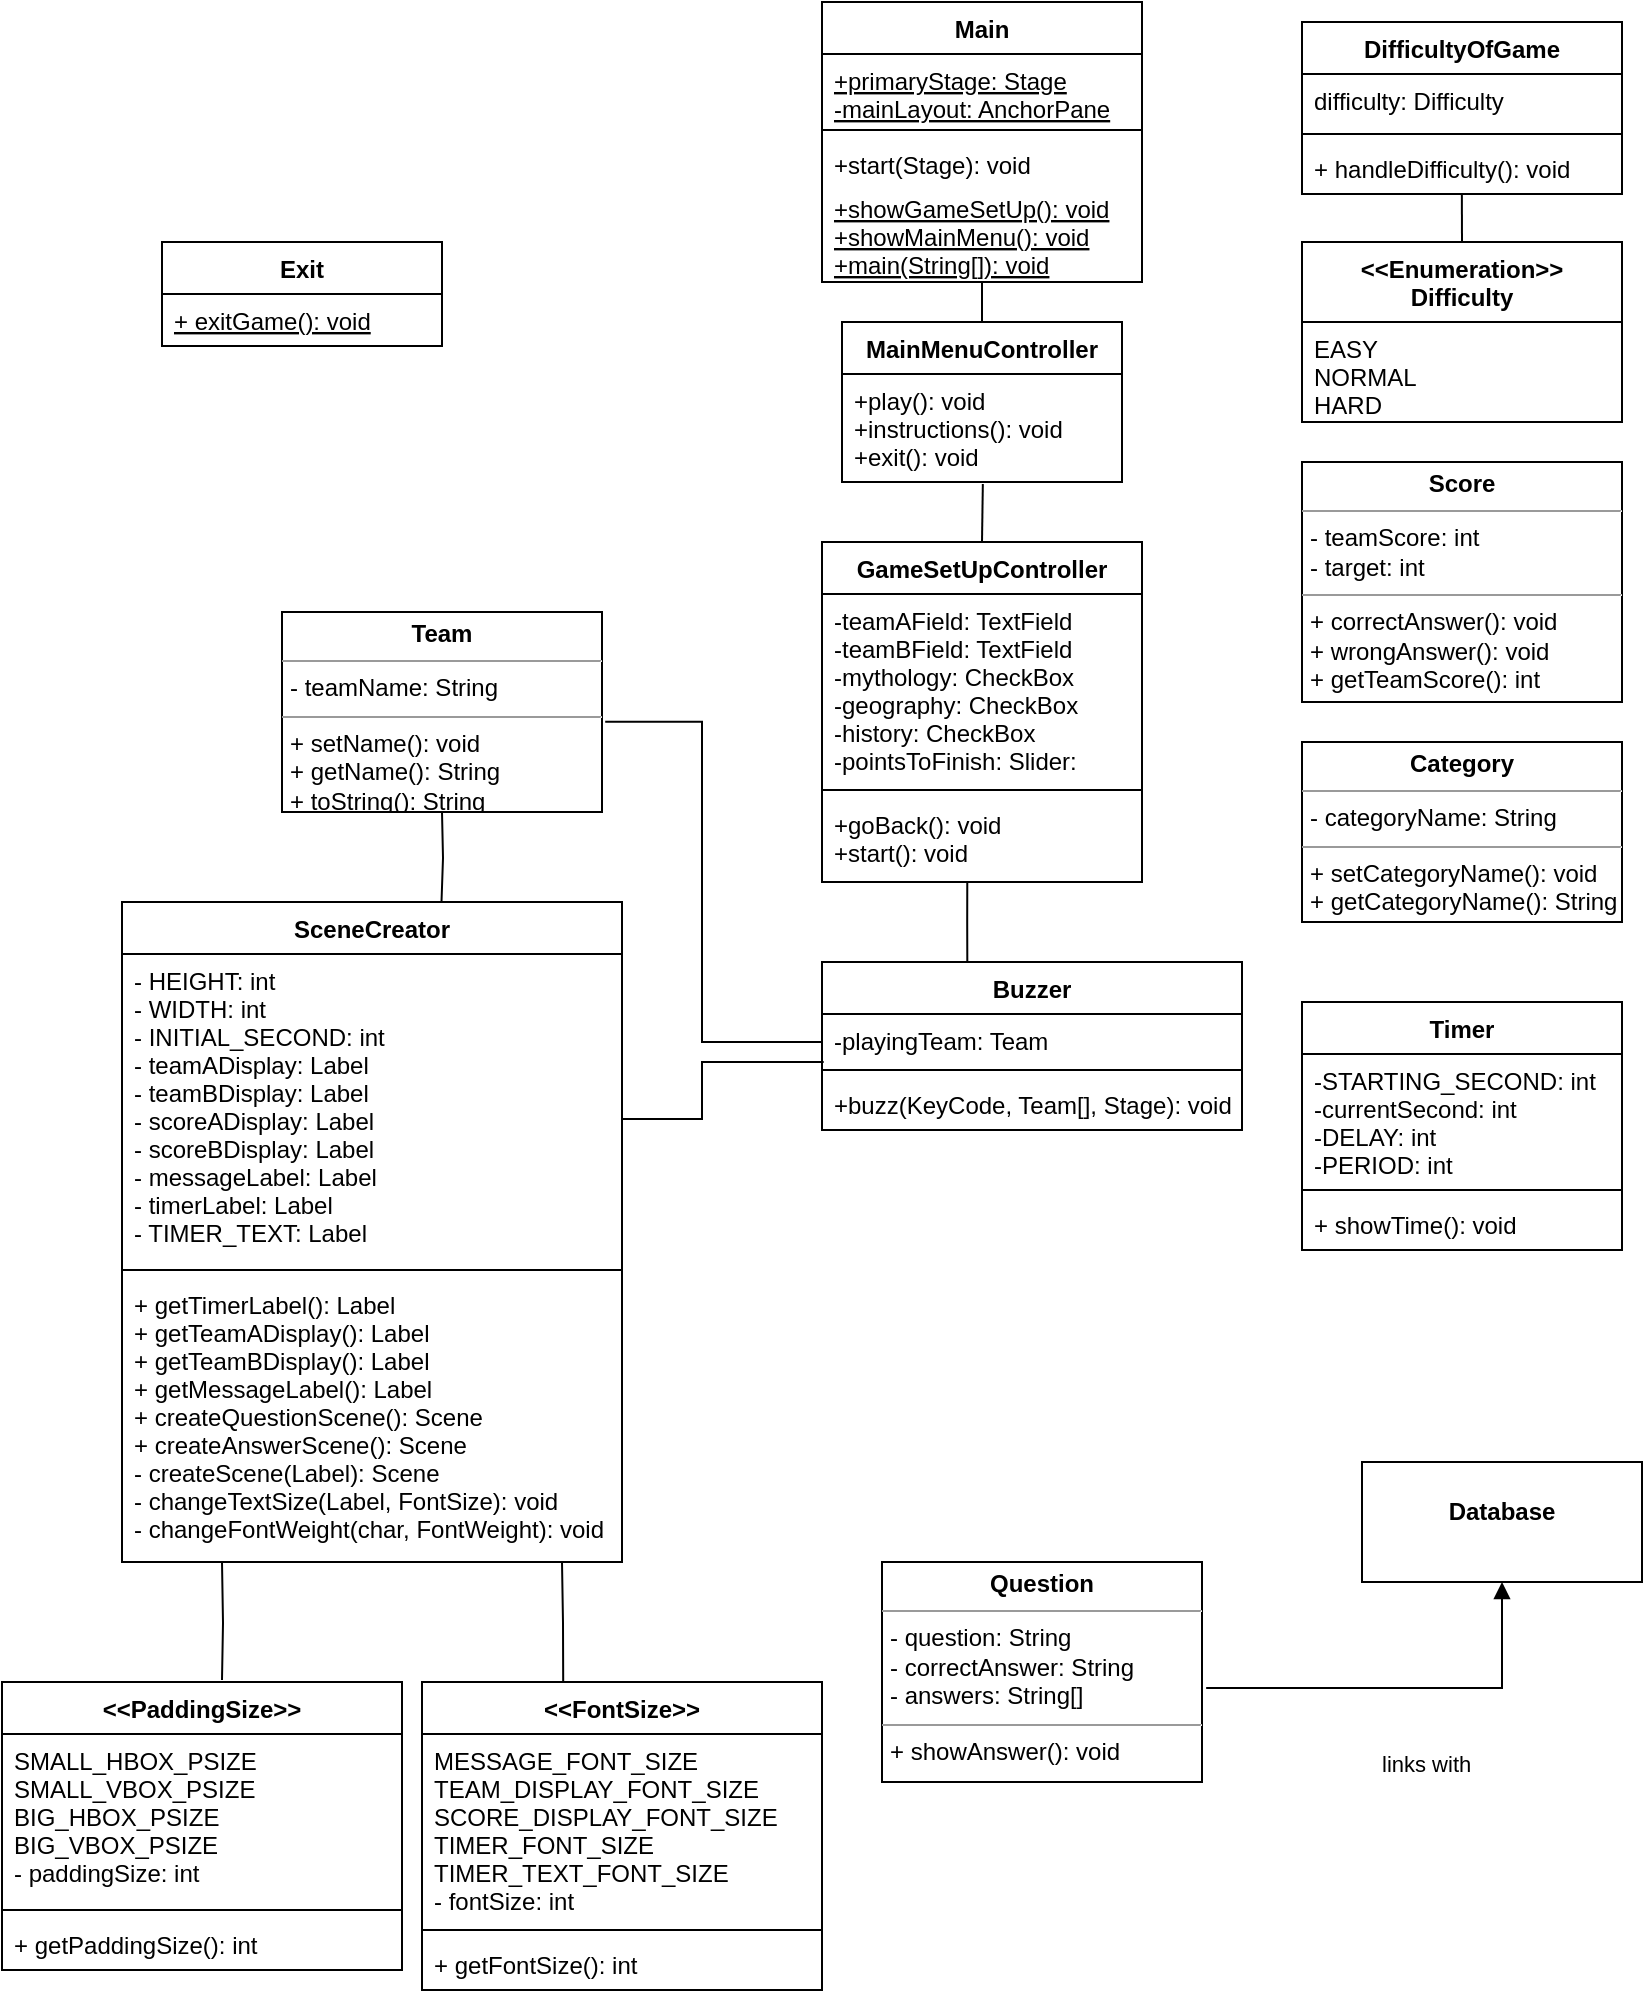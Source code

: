 <mxfile version="15.7.3" type="device"><diagram id="UENHDTjyoatSNsVy01zJ" name="Page-1"><mxGraphModel dx="1692" dy="1018" grid="1" gridSize="10" guides="1" tooltips="1" connect="1" arrows="1" fold="1" page="1" pageScale="1" pageWidth="850" pageHeight="1100" math="0" shadow="0"><root><mxCell id="0"/><mxCell id="1" parent="0"/><mxCell id="rMYt5tGXMao5RTA104sT-10" value="Main" style="swimlane;fontStyle=1;align=center;verticalAlign=top;childLayout=stackLayout;horizontal=1;startSize=26;horizontalStack=0;resizeParent=1;resizeParentMax=0;resizeLast=0;collapsible=1;marginBottom=0;" parent="1" vertex="1"><mxGeometry x="410" y="70" width="160" height="140" as="geometry"/></mxCell><mxCell id="rMYt5tGXMao5RTA104sT-11" value="+primaryStage: Stage&#10;-mainLayout: AnchorPane" style="text;strokeColor=none;fillColor=none;align=left;verticalAlign=top;spacingLeft=4;spacingRight=4;overflow=hidden;rotatable=0;points=[[0,0.5],[1,0.5]];portConstraint=eastwest;fontStyle=4" parent="rMYt5tGXMao5RTA104sT-10" vertex="1"><mxGeometry y="26" width="160" height="34" as="geometry"/></mxCell><mxCell id="rMYt5tGXMao5RTA104sT-12" value="" style="line;strokeWidth=1;fillColor=none;align=left;verticalAlign=middle;spacingTop=-1;spacingLeft=3;spacingRight=3;rotatable=0;labelPosition=right;points=[];portConstraint=eastwest;" parent="rMYt5tGXMao5RTA104sT-10" vertex="1"><mxGeometry y="60" width="160" height="8" as="geometry"/></mxCell><mxCell id="rMYt5tGXMao5RTA104sT-13" value="+start(Stage): void" style="text;strokeColor=none;fillColor=none;align=left;verticalAlign=top;spacingLeft=4;spacingRight=4;overflow=hidden;rotatable=0;points=[[0,0.5],[1,0.5]];portConstraint=eastwest;fontStyle=0" parent="rMYt5tGXMao5RTA104sT-10" vertex="1"><mxGeometry y="68" width="160" height="22" as="geometry"/></mxCell><mxCell id="GVq6W4yYFfaSllFfu8NX-3" value="+showGameSetUp(): void&#10;+showMainMenu(): void&#10;+main(String[]): void" style="text;strokeColor=none;fillColor=none;align=left;verticalAlign=top;spacingLeft=4;spacingRight=4;overflow=hidden;rotatable=0;points=[[0,0.5],[1,0.5]];portConstraint=eastwest;fontStyle=4" vertex="1" parent="rMYt5tGXMao5RTA104sT-10"><mxGeometry y="90" width="160" height="50" as="geometry"/></mxCell><mxCell id="rMYt5tGXMao5RTA104sT-19" value="Exit" style="swimlane;fontStyle=1;childLayout=stackLayout;horizontal=1;startSize=26;fillColor=none;horizontalStack=0;resizeParent=1;resizeParentMax=0;resizeLast=0;collapsible=1;marginBottom=0;" parent="1" vertex="1"><mxGeometry x="80" y="190" width="140" height="52" as="geometry"/></mxCell><mxCell id="rMYt5tGXMao5RTA104sT-22" value="+ exitGame(): void" style="text;strokeColor=none;fillColor=none;align=left;verticalAlign=top;spacingLeft=4;spacingRight=4;overflow=hidden;rotatable=0;points=[[0,0.5],[1,0.5]];portConstraint=eastwest;fontStyle=4" parent="rMYt5tGXMao5RTA104sT-19" vertex="1"><mxGeometry y="26" width="140" height="26" as="geometry"/></mxCell><mxCell id="rMYt5tGXMao5RTA104sT-35" value="&lt;p style=&quot;margin: 0px ; margin-top: 4px ; text-align: center&quot;&gt;&lt;b&gt;Category&lt;/b&gt;&lt;/p&gt;&lt;hr size=&quot;1&quot;&gt;&lt;p style=&quot;margin: 0px ; margin-left: 4px&quot;&gt;- categoryName: String&lt;/p&gt;&lt;hr size=&quot;1&quot;&gt;&lt;p style=&quot;margin: 0px ; margin-left: 4px&quot;&gt;+ setCategoryName(): void&lt;/p&gt;&lt;p style=&quot;margin: 0px ; margin-left: 4px&quot;&gt;+ getCategoryName(): String&lt;/p&gt;" style="verticalAlign=top;align=left;overflow=fill;fontSize=12;fontFamily=Helvetica;html=1;" parent="1" vertex="1"><mxGeometry x="650" y="440" width="160" height="90" as="geometry"/></mxCell><mxCell id="rMYt5tGXMao5RTA104sT-36" value="&lt;p style=&quot;margin: 0px ; margin-top: 4px ; text-align: center&quot;&gt;&lt;b&gt;Team&lt;/b&gt;&lt;/p&gt;&lt;hr size=&quot;1&quot;&gt;&lt;p style=&quot;margin: 0px ; margin-left: 4px&quot;&gt;- teamName: String&lt;/p&gt;&lt;hr size=&quot;1&quot;&gt;&lt;p style=&quot;margin: 0px ; margin-left: 4px&quot;&gt;+ setName(): void&lt;/p&gt;&lt;p style=&quot;margin: 0px ; margin-left: 4px&quot;&gt;+ getName(): String&lt;/p&gt;&lt;p style=&quot;margin: 0px ; margin-left: 4px&quot;&gt;+ toString(): String&lt;/p&gt;" style="verticalAlign=top;align=left;overflow=fill;fontSize=12;fontFamily=Helvetica;html=1;" parent="1" vertex="1"><mxGeometry x="140" y="375" width="160" height="100" as="geometry"/></mxCell><mxCell id="rMYt5tGXMao5RTA104sT-37" value="&lt;&lt;Enumeration&gt;&gt;&#10;Difficulty" style="swimlane;fontStyle=1;align=center;verticalAlign=top;childLayout=stackLayout;horizontal=1;startSize=40;horizontalStack=0;resizeParent=1;resizeParentMax=0;resizeLast=0;collapsible=1;marginBottom=0;" parent="1" vertex="1"><mxGeometry x="650" y="190" width="160" height="90" as="geometry"/></mxCell><mxCell id="rMYt5tGXMao5RTA104sT-38" value="EASY&#10;NORMAL&#10;HARD" style="text;strokeColor=none;fillColor=none;align=left;verticalAlign=top;spacingLeft=4;spacingRight=4;overflow=hidden;rotatable=0;points=[[0,0.5],[1,0.5]];portConstraint=eastwest;" parent="rMYt5tGXMao5RTA104sT-37" vertex="1"><mxGeometry y="40" width="160" height="50" as="geometry"/></mxCell><mxCell id="rMYt5tGXMao5RTA104sT-65" value="&lt;p style=&quot;margin: 0px ; margin-top: 4px ; text-align: center&quot;&gt;&lt;b&gt;Score&lt;/b&gt;&lt;/p&gt;&lt;hr size=&quot;1&quot;&gt;&lt;p style=&quot;margin: 0px ; margin-left: 4px&quot;&gt;- teamScore: int&lt;/p&gt;&lt;p style=&quot;margin: 0px ; margin-left: 4px&quot;&gt;- target: int&lt;/p&gt;&lt;hr size=&quot;1&quot;&gt;&lt;p style=&quot;margin: 0px ; margin-left: 4px&quot;&gt;+ correctAnswer(): void&lt;/p&gt;&lt;p style=&quot;margin: 0px ; margin-left: 4px&quot;&gt;+ wrongAnswer(): void&lt;/p&gt;&lt;p style=&quot;margin: 0px ; margin-left: 4px&quot;&gt;+ getTeamScore(): int&lt;/p&gt;" style="verticalAlign=top;align=left;overflow=fill;fontSize=12;fontFamily=Helvetica;html=1;" parent="1" vertex="1"><mxGeometry x="650" y="300" width="160" height="120" as="geometry"/></mxCell><mxCell id="rMYt5tGXMao5RTA104sT-68" value="&lt;p style=&quot;margin: 0px ; margin-top: 4px ; text-align: center&quot;&gt;&lt;b&gt;Question&lt;/b&gt;&lt;/p&gt;&lt;hr size=&quot;1&quot;&gt;&lt;p style=&quot;margin: 0px ; margin-left: 4px&quot;&gt;- question: String&lt;/p&gt;&lt;p style=&quot;margin: 0px ; margin-left: 4px&quot;&gt;- correctAnswer: String&lt;/p&gt;&lt;p style=&quot;margin: 0px ; margin-left: 4px&quot;&gt;- answers: String[]&lt;/p&gt;&lt;hr size=&quot;1&quot;&gt;&lt;p style=&quot;margin: 0px ; margin-left: 4px&quot;&gt;&lt;span&gt;+ showAnswer(): void&lt;/span&gt;&lt;br&gt;&lt;/p&gt;" style="verticalAlign=top;align=left;overflow=fill;fontSize=12;fontFamily=Helvetica;html=1;" parent="1" vertex="1"><mxGeometry x="440" y="850" width="160" height="110" as="geometry"/></mxCell><mxCell id="rMYt5tGXMao5RTA104sT-73" value="links with" style="endArrow=block;endFill=1;html=1;edgeStyle=orthogonalEdgeStyle;align=left;verticalAlign=top;rounded=0;entryX=0.5;entryY=1;entryDx=0;entryDy=0;exitX=1.013;exitY=0.573;exitDx=0;exitDy=0;exitPerimeter=0;" parent="1" source="rMYt5tGXMao5RTA104sT-68" target="GVq6W4yYFfaSllFfu8NX-40" edge="1"><mxGeometry x="-0.147" y="-25" relative="1" as="geometry"><mxPoint x="610" y="990" as="sourcePoint"/><mxPoint x="760" y="907.5" as="targetPoint"/><mxPoint as="offset"/><Array as="points"><mxPoint x="750" y="913"/></Array></mxGeometry></mxCell><mxCell id="GVq6W4yYFfaSllFfu8NX-4" value="GameSetUpController" style="swimlane;fontStyle=1;align=center;verticalAlign=top;childLayout=stackLayout;horizontal=1;startSize=26;horizontalStack=0;resizeParent=1;resizeParentMax=0;resizeLast=0;collapsible=1;marginBottom=0;" vertex="1" parent="1"><mxGeometry x="410" y="340" width="160" height="170" as="geometry"/></mxCell><mxCell id="GVq6W4yYFfaSllFfu8NX-5" value="-teamAField: TextField&#10;-teamBField: TextField&#10;-mythology: CheckBox&#10;-geography: CheckBox&#10;-history: CheckBox&#10;-pointsToFinish: Slider:" style="text;strokeColor=none;fillColor=none;align=left;verticalAlign=top;spacingLeft=4;spacingRight=4;overflow=hidden;rotatable=0;points=[[0,0.5],[1,0.5]];portConstraint=eastwest;" vertex="1" parent="GVq6W4yYFfaSllFfu8NX-4"><mxGeometry y="26" width="160" height="94" as="geometry"/></mxCell><mxCell id="GVq6W4yYFfaSllFfu8NX-6" value="" style="line;strokeWidth=1;fillColor=none;align=left;verticalAlign=middle;spacingTop=-1;spacingLeft=3;spacingRight=3;rotatable=0;labelPosition=right;points=[];portConstraint=eastwest;" vertex="1" parent="GVq6W4yYFfaSllFfu8NX-4"><mxGeometry y="120" width="160" height="8" as="geometry"/></mxCell><mxCell id="GVq6W4yYFfaSllFfu8NX-7" value="+goBack(): void&#10;+start(): void" style="text;strokeColor=none;fillColor=none;align=left;verticalAlign=top;spacingLeft=4;spacingRight=4;overflow=hidden;rotatable=0;points=[[0,0.5],[1,0.5]];portConstraint=eastwest;" vertex="1" parent="GVq6W4yYFfaSllFfu8NX-4"><mxGeometry y="128" width="160" height="42" as="geometry"/></mxCell><mxCell id="GVq6W4yYFfaSllFfu8NX-8" value="" style="endArrow=none;html=1;rounded=0;exitX=0.5;exitY=0;exitDx=0;exitDy=0;" edge="1" parent="1" source="GVq6W4yYFfaSllFfu8NX-10"><mxGeometry width="50" height="50" relative="1" as="geometry"><mxPoint x="280" y="280" as="sourcePoint"/><mxPoint x="490" y="210" as="targetPoint"/></mxGeometry></mxCell><mxCell id="GVq6W4yYFfaSllFfu8NX-10" value="MainMenuController" style="swimlane;fontStyle=1;childLayout=stackLayout;horizontal=1;startSize=26;fillColor=none;horizontalStack=0;resizeParent=1;resizeParentMax=0;resizeLast=0;collapsible=1;marginBottom=0;align=center;" vertex="1" parent="1"><mxGeometry x="420" y="230" width="140" height="80" as="geometry"/></mxCell><mxCell id="GVq6W4yYFfaSllFfu8NX-11" value="+play(): void&#10;+instructions(): void&#10;+exit(): void" style="text;strokeColor=none;fillColor=none;align=left;verticalAlign=top;spacingLeft=4;spacingRight=4;overflow=hidden;rotatable=0;points=[[0,0.5],[1,0.5]];portConstraint=eastwest;" vertex="1" parent="GVq6W4yYFfaSllFfu8NX-10"><mxGeometry y="26" width="140" height="54" as="geometry"/></mxCell><mxCell id="GVq6W4yYFfaSllFfu8NX-14" value="" style="endArrow=none;html=1;rounded=0;entryX=0.503;entryY=1.019;entryDx=0;entryDy=0;exitX=0.5;exitY=0;exitDx=0;exitDy=0;entryPerimeter=0;" edge="1" parent="1" source="GVq6W4yYFfaSllFfu8NX-4" target="GVq6W4yYFfaSllFfu8NX-11"><mxGeometry width="50" height="50" relative="1" as="geometry"><mxPoint x="510" y="280" as="sourcePoint"/><mxPoint x="500" y="330" as="targetPoint"/></mxGeometry></mxCell><mxCell id="GVq6W4yYFfaSllFfu8NX-16" value="Buzzer" style="swimlane;fontStyle=1;align=center;verticalAlign=top;childLayout=stackLayout;horizontal=1;startSize=26;horizontalStack=0;resizeParent=1;resizeParentMax=0;resizeLast=0;collapsible=1;marginBottom=0;" vertex="1" parent="1"><mxGeometry x="410" y="550" width="210" height="84" as="geometry"/></mxCell><mxCell id="GVq6W4yYFfaSllFfu8NX-17" value="-playingTeam: Team&#10;" style="text;strokeColor=none;fillColor=none;align=left;verticalAlign=top;spacingLeft=4;spacingRight=4;overflow=hidden;rotatable=0;points=[[0,0.5],[1,0.5]];portConstraint=eastwest;fontStyle=0" vertex="1" parent="GVq6W4yYFfaSllFfu8NX-16"><mxGeometry y="26" width="210" height="24" as="geometry"/></mxCell><mxCell id="GVq6W4yYFfaSllFfu8NX-18" value="" style="line;strokeWidth=1;fillColor=none;align=left;verticalAlign=middle;spacingTop=-1;spacingLeft=3;spacingRight=3;rotatable=0;labelPosition=right;points=[];portConstraint=eastwest;" vertex="1" parent="GVq6W4yYFfaSllFfu8NX-16"><mxGeometry y="50" width="210" height="8" as="geometry"/></mxCell><mxCell id="GVq6W4yYFfaSllFfu8NX-19" value="+buzz(KeyCode, Team[], Stage): void" style="text;strokeColor=none;fillColor=none;align=left;verticalAlign=top;spacingLeft=4;spacingRight=4;overflow=hidden;rotatable=0;points=[[0,0.5],[1,0.5]];portConstraint=eastwest;" vertex="1" parent="GVq6W4yYFfaSllFfu8NX-16"><mxGeometry y="58" width="210" height="26" as="geometry"/></mxCell><mxCell id="GVq6W4yYFfaSllFfu8NX-21" value="SceneCreator" style="swimlane;fontStyle=1;align=center;verticalAlign=top;childLayout=stackLayout;horizontal=1;startSize=26;horizontalStack=0;resizeParent=1;resizeParentMax=0;resizeLast=0;collapsible=1;marginBottom=0;fillColor=none;gradientColor=none;" vertex="1" parent="1"><mxGeometry x="60" y="520" width="250" height="330" as="geometry"/></mxCell><mxCell id="GVq6W4yYFfaSllFfu8NX-22" value="- HEIGHT: int&#10;- WIDTH: int&#10;- INITIAL_SECOND: int&#10;- teamADisplay: Label&#10;- teamBDisplay: Label&#10;- scoreADisplay: Label&#10;- scoreBDisplay: Label&#10;- messageLabel: Label&#10;- timerLabel: Label&#10;- TIMER_TEXT: Label" style="text;strokeColor=none;fillColor=none;align=left;verticalAlign=top;spacingLeft=4;spacingRight=4;overflow=hidden;rotatable=0;points=[[0,0.5],[1,0.5]];portConstraint=eastwest;" vertex="1" parent="GVq6W4yYFfaSllFfu8NX-21"><mxGeometry y="26" width="250" height="154" as="geometry"/></mxCell><mxCell id="GVq6W4yYFfaSllFfu8NX-23" value="" style="line;strokeWidth=1;fillColor=none;align=left;verticalAlign=middle;spacingTop=-1;spacingLeft=3;spacingRight=3;rotatable=0;labelPosition=right;points=[];portConstraint=eastwest;" vertex="1" parent="GVq6W4yYFfaSllFfu8NX-21"><mxGeometry y="180" width="250" height="8" as="geometry"/></mxCell><mxCell id="GVq6W4yYFfaSllFfu8NX-24" value="+ getTimerLabel(): Label&#10;+ getTeamADisplay(): Label&#10;+ getTeamBDisplay(): Label&#10;+ getMessageLabel(): Label&#10;+ createQuestionScene(): Scene&#10;+ createAnswerScene(): Scene&#10;- createScene(Label): Scene&#10;- changeTextSize(Label, FontSize): void&#10;- changeFontWeight(char, FontWeight): void" style="text;strokeColor=none;fillColor=none;align=left;verticalAlign=top;spacingLeft=4;spacingRight=4;overflow=hidden;rotatable=0;points=[[0,0.5],[1,0.5]];portConstraint=eastwest;" vertex="1" parent="GVq6W4yYFfaSllFfu8NX-21"><mxGeometry y="188" width="250" height="142" as="geometry"/></mxCell><mxCell id="GVq6W4yYFfaSllFfu8NX-27" value="Timer" style="swimlane;fontStyle=1;align=center;verticalAlign=top;childLayout=stackLayout;horizontal=1;startSize=26;horizontalStack=0;resizeParent=1;resizeParentMax=0;resizeLast=0;collapsible=1;marginBottom=0;fillColor=none;gradientColor=none;" vertex="1" parent="1"><mxGeometry x="650" y="570" width="160" height="124" as="geometry"/></mxCell><mxCell id="GVq6W4yYFfaSllFfu8NX-28" value="-STARTING_SECOND: int&#10;-currentSecond: int&#10;-DELAY: int&#10;-PERIOD: int" style="text;strokeColor=none;fillColor=none;align=left;verticalAlign=top;spacingLeft=4;spacingRight=4;overflow=hidden;rotatable=0;points=[[0,0.5],[1,0.5]];portConstraint=eastwest;" vertex="1" parent="GVq6W4yYFfaSllFfu8NX-27"><mxGeometry y="26" width="160" height="64" as="geometry"/></mxCell><mxCell id="GVq6W4yYFfaSllFfu8NX-29" value="" style="line;strokeWidth=1;fillColor=none;align=left;verticalAlign=middle;spacingTop=-1;spacingLeft=3;spacingRight=3;rotatable=0;labelPosition=right;points=[];portConstraint=eastwest;" vertex="1" parent="GVq6W4yYFfaSllFfu8NX-27"><mxGeometry y="90" width="160" height="8" as="geometry"/></mxCell><mxCell id="GVq6W4yYFfaSllFfu8NX-30" value="+ showTime(): void" style="text;strokeColor=none;fillColor=none;align=left;verticalAlign=top;spacingLeft=4;spacingRight=4;overflow=hidden;rotatable=0;points=[[0,0.5],[1,0.5]];portConstraint=eastwest;" vertex="1" parent="GVq6W4yYFfaSllFfu8NX-27"><mxGeometry y="98" width="160" height="26" as="geometry"/></mxCell><mxCell id="GVq6W4yYFfaSllFfu8NX-31" value="&lt;&lt;FontSize&gt;&gt;" style="swimlane;fontStyle=1;align=center;verticalAlign=top;childLayout=stackLayout;horizontal=1;startSize=26;horizontalStack=0;resizeParent=1;resizeParentMax=0;resizeLast=0;collapsible=1;marginBottom=0;fillColor=none;gradientColor=none;" vertex="1" parent="1"><mxGeometry x="210" y="910" width="200" height="154" as="geometry"/></mxCell><mxCell id="GVq6W4yYFfaSllFfu8NX-32" value="MESSAGE_FONT_SIZE&#10;TEAM_DISPLAY_FONT_SIZE&#10;SCORE_DISPLAY_FONT_SIZE&#10;TIMER_FONT_SIZE&#10;TIMER_TEXT_FONT_SIZE&#10;- fontSize: int" style="text;strokeColor=none;fillColor=none;align=left;verticalAlign=top;spacingLeft=4;spacingRight=4;overflow=hidden;rotatable=0;points=[[0,0.5],[1,0.5]];portConstraint=eastwest;" vertex="1" parent="GVq6W4yYFfaSllFfu8NX-31"><mxGeometry y="26" width="200" height="94" as="geometry"/></mxCell><mxCell id="GVq6W4yYFfaSllFfu8NX-33" value="" style="line;strokeWidth=1;fillColor=none;align=left;verticalAlign=middle;spacingTop=-1;spacingLeft=3;spacingRight=3;rotatable=0;labelPosition=right;points=[];portConstraint=eastwest;" vertex="1" parent="GVq6W4yYFfaSllFfu8NX-31"><mxGeometry y="120" width="200" height="8" as="geometry"/></mxCell><mxCell id="GVq6W4yYFfaSllFfu8NX-34" value="+ getFontSize(): int" style="text;strokeColor=none;fillColor=none;align=left;verticalAlign=top;spacingLeft=4;spacingRight=4;overflow=hidden;rotatable=0;points=[[0,0.5],[1,0.5]];portConstraint=eastwest;" vertex="1" parent="GVq6W4yYFfaSllFfu8NX-31"><mxGeometry y="128" width="200" height="26" as="geometry"/></mxCell><mxCell id="GVq6W4yYFfaSllFfu8NX-35" value="&lt;&lt;PaddingSize&gt;&gt;" style="swimlane;fontStyle=1;align=center;verticalAlign=top;childLayout=stackLayout;horizontal=1;startSize=26;horizontalStack=0;resizeParent=1;resizeParentMax=0;resizeLast=0;collapsible=1;marginBottom=0;fillColor=none;gradientColor=none;" vertex="1" parent="1"><mxGeometry y="910" width="200" height="144" as="geometry"/></mxCell><mxCell id="GVq6W4yYFfaSllFfu8NX-36" value="SMALL_HBOX_PSIZE&#10;SMALL_VBOX_PSIZE&#10;BIG_HBOX_PSIZE&#10;BIG_VBOX_PSIZE&#10;- paddingSize: int" style="text;strokeColor=none;fillColor=none;align=left;verticalAlign=top;spacingLeft=4;spacingRight=4;overflow=hidden;rotatable=0;points=[[0,0.5],[1,0.5]];portConstraint=eastwest;" vertex="1" parent="GVq6W4yYFfaSllFfu8NX-35"><mxGeometry y="26" width="200" height="84" as="geometry"/></mxCell><mxCell id="GVq6W4yYFfaSllFfu8NX-37" value="" style="line;strokeWidth=1;fillColor=none;align=left;verticalAlign=middle;spacingTop=-1;spacingLeft=3;spacingRight=3;rotatable=0;labelPosition=right;points=[];portConstraint=eastwest;" vertex="1" parent="GVq6W4yYFfaSllFfu8NX-35"><mxGeometry y="110" width="200" height="8" as="geometry"/></mxCell><mxCell id="GVq6W4yYFfaSllFfu8NX-38" value="+ getPaddingSize(): int" style="text;strokeColor=none;fillColor=none;align=left;verticalAlign=top;spacingLeft=4;spacingRight=4;overflow=hidden;rotatable=0;points=[[0,0.5],[1,0.5]];portConstraint=eastwest;" vertex="1" parent="GVq6W4yYFfaSllFfu8NX-35"><mxGeometry y="118" width="200" height="26" as="geometry"/></mxCell><mxCell id="GVq6W4yYFfaSllFfu8NX-40" value="&lt;p style=&quot;margin: 0px ; margin-top: 4px ; text-align: center&quot;&gt;&lt;br&gt;&lt;b&gt;Database&lt;/b&gt;&lt;/p&gt;" style="verticalAlign=top;align=left;overflow=fill;fontSize=12;fontFamily=Helvetica;html=1;fillColor=none;gradientColor=none;" vertex="1" parent="1"><mxGeometry x="680" y="800" width="140" height="60" as="geometry"/></mxCell><mxCell id="GVq6W4yYFfaSllFfu8NX-41" value="" style="endArrow=none;endFill=0;html=1;edgeStyle=orthogonalEdgeStyle;align=left;verticalAlign=top;rounded=0;exitX=0.454;exitY=1.007;exitDx=0;exitDy=0;exitPerimeter=0;entryX=0.346;entryY=0;entryDx=0;entryDy=0;entryPerimeter=0;" edge="1" parent="1" source="GVq6W4yYFfaSllFfu8NX-7" target="GVq6W4yYFfaSllFfu8NX-16"><mxGeometry x="-1" relative="1" as="geometry"><mxPoint x="420" y="530" as="sourcePoint"/><mxPoint x="580" y="530" as="targetPoint"/></mxGeometry></mxCell><mxCell id="GVq6W4yYFfaSllFfu8NX-44" value="" style="endArrow=none;endFill=0;html=1;edgeStyle=orthogonalEdgeStyle;align=left;verticalAlign=top;rounded=0;exitX=0.004;exitY=0.999;exitDx=0;exitDy=0;exitPerimeter=0;entryX=0.998;entryY=0.536;entryDx=0;entryDy=0;entryPerimeter=0;" edge="1" parent="1" source="GVq6W4yYFfaSllFfu8NX-17" target="GVq6W4yYFfaSllFfu8NX-22"><mxGeometry x="-1" relative="1" as="geometry"><mxPoint x="350" y="610" as="sourcePoint"/><mxPoint x="350.02" y="649.706" as="targetPoint"/><Array as="points"><mxPoint x="350" y="600"/><mxPoint x="350" y="628"/></Array></mxGeometry></mxCell><mxCell id="GVq6W4yYFfaSllFfu8NX-46" value="" style="endArrow=none;endFill=0;html=1;edgeStyle=orthogonalEdgeStyle;align=left;verticalAlign=top;rounded=0;exitX=0.454;exitY=1.007;exitDx=0;exitDy=0;exitPerimeter=0;entryX=0.55;entryY=-0.007;entryDx=0;entryDy=0;entryPerimeter=0;" edge="1" parent="1" target="GVq6W4yYFfaSllFfu8NX-35"><mxGeometry x="-1" relative="1" as="geometry"><mxPoint x="110" y="850" as="sourcePoint"/><mxPoint x="110.02" y="889.706" as="targetPoint"/></mxGeometry></mxCell><mxCell id="GVq6W4yYFfaSllFfu8NX-48" value="" style="endArrow=none;endFill=0;html=1;edgeStyle=orthogonalEdgeStyle;align=left;verticalAlign=top;rounded=0;exitX=0.454;exitY=1.007;exitDx=0;exitDy=0;exitPerimeter=0;entryX=0.353;entryY=-0.002;entryDx=0;entryDy=0;entryPerimeter=0;" edge="1" parent="1" target="GVq6W4yYFfaSllFfu8NX-31"><mxGeometry x="-1" relative="1" as="geometry"><mxPoint x="280" y="850" as="sourcePoint"/><mxPoint x="280.02" y="889.706" as="targetPoint"/></mxGeometry></mxCell><mxCell id="GVq6W4yYFfaSllFfu8NX-49" value="" style="endArrow=none;endFill=0;html=1;edgeStyle=orthogonalEdgeStyle;align=left;verticalAlign=top;rounded=0;exitX=0.454;exitY=1.007;exitDx=0;exitDy=0;exitPerimeter=0;entryX=0.639;entryY=0;entryDx=0;entryDy=0;entryPerimeter=0;" edge="1" parent="1" target="GVq6W4yYFfaSllFfu8NX-21"><mxGeometry x="-1" relative="1" as="geometry"><mxPoint x="220" y="475" as="sourcePoint"/><mxPoint x="220.02" y="514.706" as="targetPoint"/></mxGeometry></mxCell><mxCell id="GVq6W4yYFfaSllFfu8NX-50" value="" style="endArrow=none;endFill=0;html=1;edgeStyle=orthogonalEdgeStyle;align=left;verticalAlign=top;rounded=0;exitX=1.01;exitY=0.549;exitDx=0;exitDy=0;exitPerimeter=0;entryX=0;entryY=0.167;entryDx=0;entryDy=0;entryPerimeter=0;" edge="1" parent="1" source="rMYt5tGXMao5RTA104sT-36" target="GVq6W4yYFfaSllFfu8NX-17"><mxGeometry x="-1" relative="1" as="geometry"><mxPoint x="340" y="430" as="sourcePoint"/><mxPoint x="340.02" y="469.706" as="targetPoint"/><Array as="points"><mxPoint x="350" y="430"/><mxPoint x="350" y="590"/></Array></mxGeometry></mxCell><mxCell id="GVq6W4yYFfaSllFfu8NX-51" value="DifficultyOfGame" style="swimlane;fontStyle=1;align=center;verticalAlign=top;childLayout=stackLayout;horizontal=1;startSize=26;horizontalStack=0;resizeParent=1;resizeParentMax=0;resizeLast=0;collapsible=1;marginBottom=0;fillColor=none;gradientColor=none;" vertex="1" parent="1"><mxGeometry x="650" y="80" width="160" height="86" as="geometry"/></mxCell><mxCell id="GVq6W4yYFfaSllFfu8NX-52" value="difficulty: Difficulty" style="text;strokeColor=none;fillColor=none;align=left;verticalAlign=top;spacingLeft=4;spacingRight=4;overflow=hidden;rotatable=0;points=[[0,0.5],[1,0.5]];portConstraint=eastwest;" vertex="1" parent="GVq6W4yYFfaSllFfu8NX-51"><mxGeometry y="26" width="160" height="26" as="geometry"/></mxCell><mxCell id="GVq6W4yYFfaSllFfu8NX-53" value="" style="line;strokeWidth=1;fillColor=none;align=left;verticalAlign=middle;spacingTop=-1;spacingLeft=3;spacingRight=3;rotatable=0;labelPosition=right;points=[];portConstraint=eastwest;" vertex="1" parent="GVq6W4yYFfaSllFfu8NX-51"><mxGeometry y="52" width="160" height="8" as="geometry"/></mxCell><mxCell id="GVq6W4yYFfaSllFfu8NX-54" value="+ handleDifficulty(): void" style="text;strokeColor=none;fillColor=none;align=left;verticalAlign=top;spacingLeft=4;spacingRight=4;overflow=hidden;rotatable=0;points=[[0,0.5],[1,0.5]];portConstraint=eastwest;" vertex="1" parent="GVq6W4yYFfaSllFfu8NX-51"><mxGeometry y="60" width="160" height="26" as="geometry"/></mxCell><mxCell id="GVq6W4yYFfaSllFfu8NX-57" value="" style="endArrow=none;html=1;rounded=0;entryX=0.503;entryY=1.019;entryDx=0;entryDy=0;entryPerimeter=0;" edge="1" parent="1"><mxGeometry width="50" height="50" relative="1" as="geometry"><mxPoint x="730" y="190" as="sourcePoint"/><mxPoint x="729.92" y="165.996" as="targetPoint"/><Array as="points"/></mxGeometry></mxCell></root></mxGraphModel></diagram></mxfile>